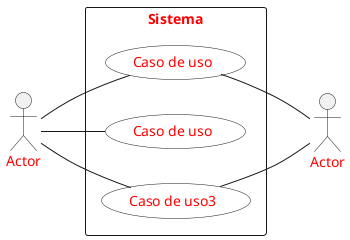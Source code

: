 @startuml
left to right direction
skinparam usecase{
BackgroundColor White
FileFontColor Red
}

actor Actor as ac#text:red
actor Actor as ac2#text:red

rectangle Sistema as rec#text:red{
usecase "Caso de uso" as caso1#text:red
usecase "Caso de uso" as caso2#text:red
usecase "Caso de uso3" as caso3#text:red
}

caso1 -up- ac
caso2 -up- ac
caso3 -up- ac

caso1 -down- ac2
caso3 -down- ac2


@enduml

